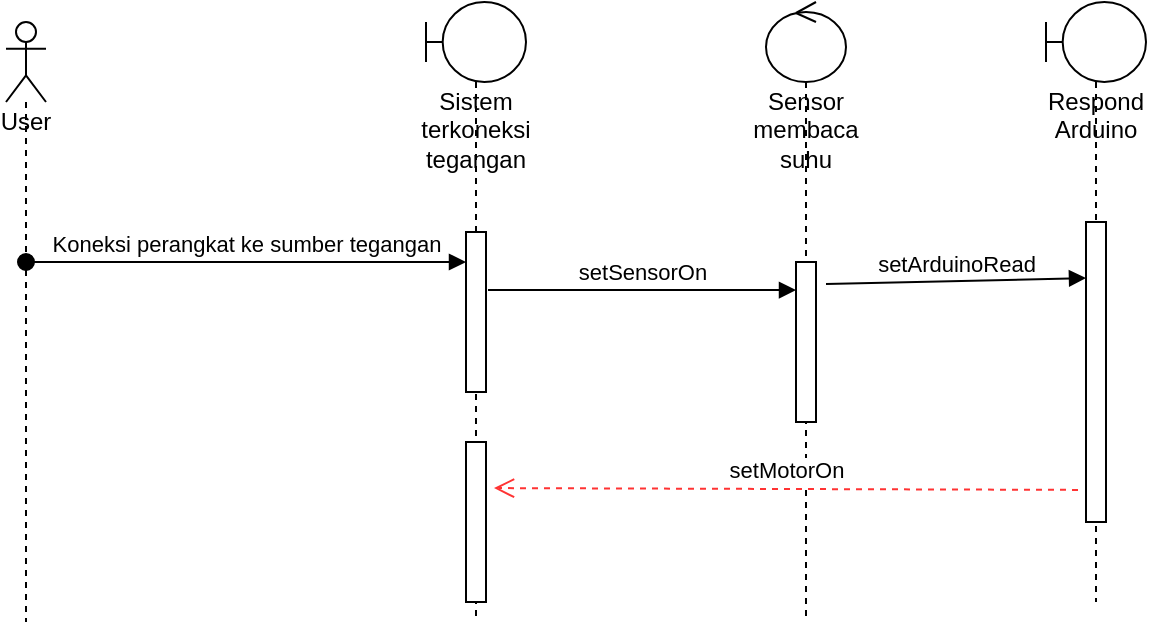 <mxfile version="14.6.13" type="github">
  <diagram id="ABAjfgM-PkcEst5m_lNS" name="Page-1">
    <mxGraphModel dx="868" dy="492" grid="1" gridSize="10" guides="1" tooltips="1" connect="1" arrows="1" fold="1" page="1" pageScale="1" pageWidth="827" pageHeight="1169" math="0" shadow="0">
      <root>
        <mxCell id="0" />
        <mxCell id="1" parent="0" />
        <mxCell id="TYUY7jg5Jtpk5KwOoAZZ-2" value="Respond Arduino" style="shape=umlLifeline;participant=umlBoundary;perimeter=lifelinePerimeter;whiteSpace=wrap;html=1;container=1;collapsible=0;recursiveResize=0;verticalAlign=top;spacingTop=36;outlineConnect=0;" vertex="1" parent="1">
          <mxGeometry x="630" y="100" width="50" height="300" as="geometry" />
        </mxCell>
        <mxCell id="TYUY7jg5Jtpk5KwOoAZZ-3" value="Sistem terkoneksi tegangan" style="shape=umlLifeline;participant=umlBoundary;perimeter=lifelinePerimeter;whiteSpace=wrap;html=1;container=1;collapsible=0;recursiveResize=0;verticalAlign=top;spacingTop=36;outlineConnect=0;" vertex="1" parent="1">
          <mxGeometry x="320" y="100" width="50" height="310" as="geometry" />
        </mxCell>
        <mxCell id="TYUY7jg5Jtpk5KwOoAZZ-5" value="Sensor membaca suhu" style="shape=umlLifeline;participant=umlControl;perimeter=lifelinePerimeter;whiteSpace=wrap;html=1;container=1;collapsible=0;recursiveResize=0;verticalAlign=top;spacingTop=36;outlineConnect=0;" vertex="1" parent="1">
          <mxGeometry x="490" y="100" width="40" height="310" as="geometry" />
        </mxCell>
        <mxCell id="TYUY7jg5Jtpk5KwOoAZZ-7" value="User" style="shape=umlLifeline;participant=umlActor;perimeter=lifelinePerimeter;whiteSpace=wrap;html=1;container=1;collapsible=0;recursiveResize=0;verticalAlign=top;spacingTop=36;outlineConnect=0;" vertex="1" parent="1">
          <mxGeometry x="110" y="110" width="20" height="300" as="geometry" />
        </mxCell>
        <mxCell id="TYUY7jg5Jtpk5KwOoAZZ-8" value="" style="html=1;points=[];perimeter=orthogonalPerimeter;" vertex="1" parent="1">
          <mxGeometry x="340" y="215" width="10" height="80" as="geometry" />
        </mxCell>
        <mxCell id="TYUY7jg5Jtpk5KwOoAZZ-9" value="Koneksi perangkat ke sumber tegangan" style="html=1;verticalAlign=bottom;startArrow=oval;endArrow=block;startSize=8;" edge="1" target="TYUY7jg5Jtpk5KwOoAZZ-8" parent="1" source="TYUY7jg5Jtpk5KwOoAZZ-7">
          <mxGeometry relative="1" as="geometry">
            <mxPoint x="280" y="215" as="sourcePoint" />
            <Array as="points">
              <mxPoint x="310" y="230" />
            </Array>
          </mxGeometry>
        </mxCell>
        <mxCell id="TYUY7jg5Jtpk5KwOoAZZ-10" value="" style="html=1;points=[];perimeter=orthogonalPerimeter;" vertex="1" parent="1">
          <mxGeometry x="505" y="230" width="10" height="80" as="geometry" />
        </mxCell>
        <mxCell id="TYUY7jg5Jtpk5KwOoAZZ-11" value="setSensorOn" style="html=1;verticalAlign=bottom;endArrow=block;exitX=1.1;exitY=0.363;exitDx=0;exitDy=0;exitPerimeter=0;" edge="1" parent="1" source="TYUY7jg5Jtpk5KwOoAZZ-8" target="TYUY7jg5Jtpk5KwOoAZZ-10">
          <mxGeometry width="80" relative="1" as="geometry">
            <mxPoint x="370" y="240" as="sourcePoint" />
            <mxPoint x="450" y="240" as="targetPoint" />
          </mxGeometry>
        </mxCell>
        <mxCell id="TYUY7jg5Jtpk5KwOoAZZ-12" value="" style="html=1;points=[];perimeter=orthogonalPerimeter;" vertex="1" parent="1">
          <mxGeometry x="650" y="210" width="10" height="150" as="geometry" />
        </mxCell>
        <mxCell id="TYUY7jg5Jtpk5KwOoAZZ-14" value="setArduinoRead" style="html=1;verticalAlign=bottom;endArrow=block;entryX=0;entryY=0.187;entryDx=0;entryDy=0;entryPerimeter=0;" edge="1" parent="1" target="TYUY7jg5Jtpk5KwOoAZZ-12">
          <mxGeometry width="80" relative="1" as="geometry">
            <mxPoint x="520" y="241" as="sourcePoint" />
            <mxPoint x="450" y="240" as="targetPoint" />
          </mxGeometry>
        </mxCell>
        <mxCell id="TYUY7jg5Jtpk5KwOoAZZ-16" value="" style="html=1;points=[];perimeter=orthogonalPerimeter;" vertex="1" parent="1">
          <mxGeometry x="340" y="320" width="10" height="80" as="geometry" />
        </mxCell>
        <mxCell id="TYUY7jg5Jtpk5KwOoAZZ-18" value="setMotorOn" style="html=1;verticalAlign=bottom;endArrow=open;dashed=1;endSize=8;strokeColor=#FF3333;exitX=-0.4;exitY=0.893;exitDx=0;exitDy=0;exitPerimeter=0;entryX=1.4;entryY=0.288;entryDx=0;entryDy=0;entryPerimeter=0;" edge="1" parent="1" source="TYUY7jg5Jtpk5KwOoAZZ-12" target="TYUY7jg5Jtpk5KwOoAZZ-16">
          <mxGeometry relative="1" as="geometry">
            <mxPoint x="450" y="240" as="sourcePoint" />
            <mxPoint x="370" y="240" as="targetPoint" />
          </mxGeometry>
        </mxCell>
      </root>
    </mxGraphModel>
  </diagram>
</mxfile>
